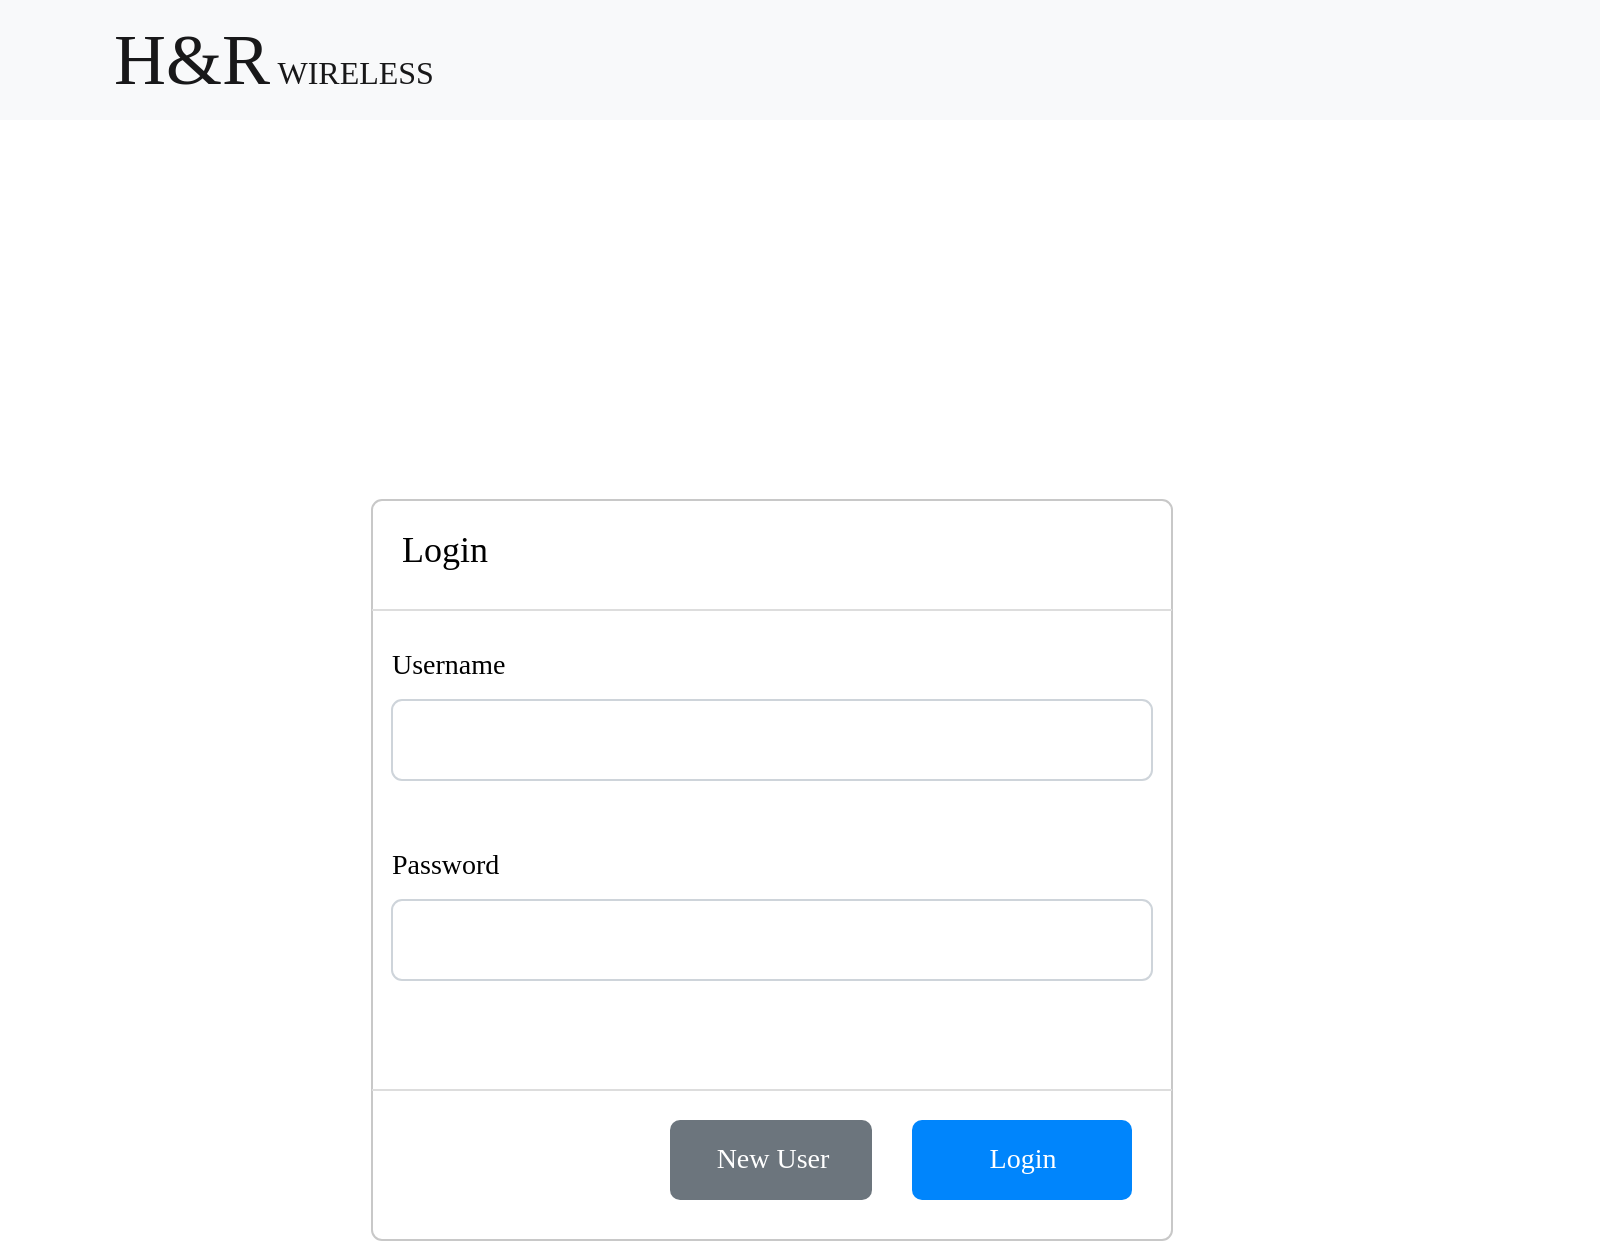 <mxfile version="15.6.2" type="device" pages="5"><diagram id="JcBxyvTrR5bgzOEV0iOX" name="User login"><mxGraphModel dx="1426" dy="794" grid="1" gridSize="10" guides="1" tooltips="1" connect="1" arrows="1" fold="1" page="1" pageScale="1" pageWidth="827" pageHeight="1169" math="0" shadow="0"><root><mxCell id="Zq0nSAIgc7Bp-BeEPaeI-0"/><mxCell id="Zq0nSAIgc7Bp-BeEPaeI-1" parent="Zq0nSAIgc7Bp-BeEPaeI-0"/><mxCell id="C_4GVmnAanyXUkYtatnq-0" value="&lt;font face=&quot;Georgia&quot;&gt;&lt;font style=&quot;font-size: 36px&quot;&gt;H&amp;amp;R&lt;/font&gt; WIRELESS&lt;/font&gt;" style="html=1;shadow=0;dashed=0;fillColor=#F8F9FA;strokeColor=none;fontSize=16;fontColor=#181819;align=left;spacing=2;spacingLeft=55;" parent="Zq0nSAIgc7Bp-BeEPaeI-1" vertex="1"><mxGeometry x="14" y="30" width="800" height="60" as="geometry"/></mxCell><mxCell id="C_4GVmnAanyXUkYtatnq-12" value="Login" style="html=1;shadow=0;dashed=0;shape=mxgraph.bootstrap.rrect;rSize=5;html=1;strokeColor=#C8C8C8;fillColor=#ffffff;whiteSpace=wrap;verticalAlign=top;align=left;fontSize=18;spacing=15;spacingTop=-5;fontFamily=Georgia;" parent="Zq0nSAIgc7Bp-BeEPaeI-1" vertex="1"><mxGeometry x="200" y="280" width="400" height="370" as="geometry"/></mxCell><mxCell id="C_4GVmnAanyXUkYtatnq-13" value="" style="shape=line;strokeColor=#dddddd;resizeWidth=1;fontFamily=Georgia;fontSize=36;fillColor=#3333FF;gradientColor=#FFFFFF;" parent="C_4GVmnAanyXUkYtatnq-12" vertex="1"><mxGeometry width="400" height="10" relative="1" as="geometry"><mxPoint y="50" as="offset"/></mxGeometry></mxCell><mxCell id="C_4GVmnAanyXUkYtatnq-15" value="Username" style="strokeColor=none;fillColor=none;resizeWidth=1;align=left;verticalAlign=top;spacing=10;fontSize=14;whiteSpace=wrap;html=1;fontFamily=Georgia;" parent="C_4GVmnAanyXUkYtatnq-12" vertex="1"><mxGeometry width="400" height="40" relative="1" as="geometry"><mxPoint y="60" as="offset"/></mxGeometry></mxCell><mxCell id="C_4GVmnAanyXUkYtatnq-16" value="" style="html=1;shadow=0;dashed=0;shape=mxgraph.bootstrap.rrect;rSize=5;strokeColor=#CED4DA;fillColor=none;align=left;verticalAlign=middle;spacing=10;fontSize=14;whiteSpace=wrap;html=1;fontFamily=Georgia;" parent="C_4GVmnAanyXUkYtatnq-12" vertex="1"><mxGeometry width="380" height="40" relative="1" as="geometry"><mxPoint x="10" y="100" as="offset"/></mxGeometry></mxCell><mxCell id="C_4GVmnAanyXUkYtatnq-17" value="Password" style="strokeColor=none;fillColor=none;resizeWidth=1;align=left;verticalAlign=top;spacing=10;fontSize=14;whiteSpace=wrap;html=1;fontFamily=Georgia;" parent="C_4GVmnAanyXUkYtatnq-12" vertex="1"><mxGeometry width="400" height="40" relative="1" as="geometry"><mxPoint y="160" as="offset"/></mxGeometry></mxCell><mxCell id="C_4GVmnAanyXUkYtatnq-19" value="" style="shape=line;strokeColor=#dddddd;resizeWidth=1;fontFamily=Georgia;fontSize=36;fillColor=#3333FF;gradientColor=#FFFFFF;" parent="C_4GVmnAanyXUkYtatnq-12" vertex="1"><mxGeometry width="400" height="10" relative="1" as="geometry"><mxPoint y="290" as="offset"/></mxGeometry></mxCell><mxCell id="C_4GVmnAanyXUkYtatnq-20" value="Login" style="html=1;shadow=0;dashed=0;shape=mxgraph.bootstrap.rrect;rSize=5;fillColor=#0085FC;strokeColor=none;fontColor=#FFFFFF;fontSize=14;fontFamily=Georgia;" parent="C_4GVmnAanyXUkYtatnq-12" vertex="1"><mxGeometry x="1" y="1" width="110" height="40" relative="1" as="geometry"><mxPoint x="-130" y="-60" as="offset"/></mxGeometry></mxCell><mxCell id="C_4GVmnAanyXUkYtatnq-21" value="New User" style="html=1;shadow=0;dashed=0;shape=mxgraph.bootstrap.rrect;rSize=5;fillColor=#6C757D;strokeColor=none;fontColor=#FFFFFF;fontSize=14;fontFamily=Georgia;" parent="C_4GVmnAanyXUkYtatnq-12" vertex="1"><mxGeometry x="1" y="1" width="101" height="40" relative="1" as="geometry"><mxPoint x="-251" y="-60" as="offset"/></mxGeometry></mxCell><mxCell id="C_4GVmnAanyXUkYtatnq-22" value="" style="html=1;shadow=0;dashed=0;shape=mxgraph.bootstrap.rrect;rSize=5;strokeColor=#CED4DA;fillColor=none;align=left;verticalAlign=middle;spacing=10;fontSize=14;whiteSpace=wrap;html=1;fontFamily=Georgia;" parent="C_4GVmnAanyXUkYtatnq-12" vertex="1"><mxGeometry x="10" y="200" width="380" height="40" as="geometry"/></mxCell></root></mxGraphModel></diagram><diagram id="Vo_9kmstHUzNhhlh7apx" name="User account"><mxGraphModel dx="1426" dy="794" grid="1" gridSize="10" guides="1" tooltips="1" connect="1" arrows="1" fold="1" page="1" pageScale="1" pageWidth="827" pageHeight="1169" math="0" shadow="0"><root><mxCell id="hEeG-gUaRlLQfTn6bs23-0"/><mxCell id="hEeG-gUaRlLQfTn6bs23-1" parent="hEeG-gUaRlLQfTn6bs23-0"/><mxCell id="qeWyuxFyZp-PaEbTSZrz-3" value="New plane" style="html=1;shadow=0;dashed=0;shape=mxgraph.bootstrap.rrect;rSize=5;strokeColor=none;strokeWidth=1;fillColor=#0085FC;fontColor=#FFFFFF;whiteSpace=wrap;align=center;verticalAlign=middle;spacingLeft=0;fontStyle=0;fontSize=16;spacing=5;" parent="hEeG-gUaRlLQfTn6bs23-1" vertex="1"><mxGeometry x="50" y="170" width="150" height="40" as="geometry"/></mxCell><mxCell id="vGr2YDgrMcKZMZ7ZanNk-0" value="&lt;font face=&quot;Georgia&quot;&gt;&lt;font style=&quot;font-size: 36px&quot;&gt;H&amp;amp;R&lt;/font&gt; WIRELESS&lt;/font&gt;" style="html=1;shadow=0;dashed=0;fillColor=#F8F9FA;strokeColor=none;fontSize=16;fontColor=#181819;align=left;spacing=2;spacingLeft=55;" parent="hEeG-gUaRlLQfTn6bs23-1" vertex="1"><mxGeometry x="14" y="30" width="800" height="60" as="geometry"/></mxCell><mxCell id="vGr2YDgrMcKZMZ7ZanNk-11" value="Welcome, Haifa" style="html=1;shadow=0;dashed=0;shape=mxgraph.bootstrap.rrect;rSize=5;strokeColor=#0085FC;strokeWidth=1;fillColor=none;fontColor=#0085FC;whiteSpace=wrap;align=center;verticalAlign=middle;spacingLeft=0;fontStyle=0;fontSize=13;spacing=5;fontFamily=Georgia;" parent="hEeG-gUaRlLQfTn6bs23-1" vertex="1"><mxGeometry x="650" y="40" width="130" height="40" as="geometry"/></mxCell><mxCell id="vGr2YDgrMcKZMZ7ZanNk-12" value="" style="html=1;shadow=0;dashed=0;shape=mxgraph.bootstrap.rrect;rSize=5;strokeColor=#DFDFDF;html=1;whiteSpace=wrap;fillColor=#ffffff;fontColor=#000000;verticalAlign=bottom;align=left;spacing=20;spacingBottom=130;fontSize=14;fontFamily=Georgia;" parent="hEeG-gUaRlLQfTn6bs23-1" vertex="1"><mxGeometry x="50" y="240" width="640" height="250" as="geometry"/></mxCell><mxCell id="vGr2YDgrMcKZMZ7ZanNk-13" value="&amp;nbsp; Family (Plan 1)" style="html=1;shadow=0;dashed=0;shape=mxgraph.bootstrap.topButton;rSize=5;perimeter=none;whiteSpace=wrap;fillColor=#868E96;strokeColor=#DFDFDF;fontColor=#DEE2E6;resizeWidth=1;fontSize=18;fontFamily=Georgia;align=left;" parent="vGr2YDgrMcKZMZ7ZanNk-12" vertex="1"><mxGeometry width="640" height="70" relative="1" as="geometry"/></mxCell><mxCell id="vGr2YDgrMcKZMZ7ZanNk-14" value="&lt;span style=&quot;font-size: 20px&quot;&gt;&lt;b&gt;3 Lines&lt;/b&gt;&lt;/span&gt;" style="perimeter=none;html=1;whiteSpace=wrap;fillColor=none;strokeColor=none;resizeWidth=1;verticalAlign=top;align=left;spacing=20;spacingTop=-10;fontSize=14;fontFamily=Georgia;" parent="vGr2YDgrMcKZMZ7ZanNk-12" vertex="1"><mxGeometry width="640" height="70" relative="1" as="geometry"><mxPoint y="70" as="offset"/></mxGeometry></mxCell><mxCell id="vGr2YDgrMcKZMZ7ZanNk-16" value="Phone Number: 414 94551&amp;nbsp; &amp;nbsp; &amp;nbsp; &amp;nbsp; &amp;nbsp; &amp;nbsp; &amp;nbsp; &amp;nbsp; &amp;nbsp; &amp;nbsp; &amp;nbsp; &amp;nbsp; &amp;nbsp; &amp;nbsp;Device: iPhone 13&amp;nbsp; &amp;nbsp; &amp;nbsp; &amp;nbsp; &amp;nbsp; &amp;nbsp; &amp;nbsp; &amp;nbsp; &amp;nbsp; &amp;nbsp; &amp;nbsp; &amp;nbsp; &amp;nbsp; Activated on: 10/25/2020&amp;nbsp;" style="strokeColor=inherit;fillColor=inherit;gradientColor=inherit;fontColor=inherit;html=1;shadow=0;dashed=0;perimeter=none;fontSize=14;whiteSpace=wrap;resizeWidth=1;align=left;spacing=10;fontFamily=Georgia;" parent="vGr2YDgrMcKZMZ7ZanNk-12" vertex="1"><mxGeometry width="640" height="30" relative="1" as="geometry"><mxPoint y="210" as="offset"/></mxGeometry></mxCell><mxCell id="vGr2YDgrMcKZMZ7ZanNk-20" value="Phone Number: 414 6335&amp;nbsp; &amp;nbsp; &amp;nbsp; &amp;nbsp; &amp;nbsp; &amp;nbsp; &amp;nbsp; &amp;nbsp; &amp;nbsp; &amp;nbsp; &amp;nbsp; &amp;nbsp; &amp;nbsp; &amp;nbsp;Device: iPhone 13 Max&amp;nbsp; &amp;nbsp; &amp;nbsp; &amp;nbsp; &amp;nbsp; &amp;nbsp; &amp;nbsp; &amp;nbsp; &amp;nbsp; Activated on: 10/25/2020&amp;nbsp;" style="strokeColor=inherit;fillColor=inherit;gradientColor=inherit;fontColor=inherit;html=1;shadow=0;dashed=0;perimeter=none;fontSize=14;whiteSpace=wrap;resizeWidth=1;align=left;spacing=10;fontFamily=Georgia;" parent="vGr2YDgrMcKZMZ7ZanNk-12" vertex="1"><mxGeometry y="137.57" width="640" height="35.59" as="geometry"/></mxCell><mxCell id="vGr2YDgrMcKZMZ7ZanNk-21" value="Phone Number: 414 4866&amp;nbsp; &amp;nbsp; &amp;nbsp; &amp;nbsp; &amp;nbsp; &amp;nbsp; &amp;nbsp; &amp;nbsp; &amp;nbsp; &amp;nbsp; &amp;nbsp; &amp;nbsp; &amp;nbsp; &amp;nbsp;Device: Samsung G21&amp;nbsp; &amp;nbsp; &amp;nbsp; &amp;nbsp; &amp;nbsp; &amp;nbsp; &amp;nbsp; &amp;nbsp; &amp;nbsp; &amp;nbsp; Activated on: 10/25/2020&amp;nbsp;" style="strokeColor=inherit;fillColor=inherit;gradientColor=inherit;fontColor=inherit;html=1;shadow=0;dashed=0;perimeter=none;fontSize=14;whiteSpace=wrap;resizeWidth=1;align=left;spacing=10;fontFamily=Georgia;" parent="vGr2YDgrMcKZMZ7ZanNk-12" vertex="1"><mxGeometry y="173.16" width="640" height="36.84" as="geometry"/></mxCell><mxCell id="vGr2YDgrMcKZMZ7ZanNk-22" value="" style="html=1;shadow=0;dashed=0;shape=mxgraph.bootstrap.rrect;rSize=5;strokeColor=#DFDFDF;html=1;whiteSpace=wrap;fillColor=#ffffff;fontColor=#000000;verticalAlign=bottom;align=left;spacing=20;spacingBottom=130;fontSize=14;fontFamily=Georgia;" parent="hEeG-gUaRlLQfTn6bs23-1" vertex="1"><mxGeometry x="50" y="510" width="640" height="190" as="geometry"/></mxCell><mxCell id="vGr2YDgrMcKZMZ7ZanNk-23" value="&amp;nbsp; Work (Plan 3)" style="html=1;shadow=0;dashed=0;shape=mxgraph.bootstrap.topButton;rSize=5;perimeter=none;whiteSpace=wrap;fillColor=#868E96;strokeColor=#DFDFDF;fontColor=#DEE2E6;resizeWidth=1;fontSize=18;fontFamily=Georgia;align=left;" parent="vGr2YDgrMcKZMZ7ZanNk-22" vertex="1"><mxGeometry width="640" height="70" relative="1" as="geometry"/></mxCell><mxCell id="vGr2YDgrMcKZMZ7ZanNk-24" value="&lt;span style=&quot;font-size: 20px&quot;&gt;&lt;b&gt;1 Lines&lt;/b&gt;&lt;/span&gt;" style="perimeter=none;html=1;whiteSpace=wrap;fillColor=none;strokeColor=none;resizeWidth=1;verticalAlign=top;align=left;spacing=20;spacingTop=-10;fontSize=14;fontFamily=Georgia;" parent="vGr2YDgrMcKZMZ7ZanNk-22" vertex="1"><mxGeometry width="640" height="70" relative="1" as="geometry"><mxPoint y="70" as="offset"/></mxGeometry></mxCell><mxCell id="vGr2YDgrMcKZMZ7ZanNk-26" value="Phone Number: 414 4848&amp;nbsp; &amp;nbsp; &amp;nbsp; &amp;nbsp; &amp;nbsp; &amp;nbsp; &amp;nbsp; &amp;nbsp; &amp;nbsp; &amp;nbsp; &amp;nbsp; &amp;nbsp; &amp;nbsp; &amp;nbsp;Device: iPhone 13 Max&amp;nbsp; &amp;nbsp; &amp;nbsp; &amp;nbsp; &amp;nbsp; &amp;nbsp; &amp;nbsp; &amp;nbsp; &amp;nbsp; Activated on: 10/25/2020&amp;nbsp;" style="strokeColor=inherit;fillColor=inherit;gradientColor=inherit;fontColor=inherit;html=1;shadow=0;dashed=0;perimeter=none;fontSize=14;whiteSpace=wrap;resizeWidth=1;align=left;spacing=10;fontFamily=Georgia;" parent="vGr2YDgrMcKZMZ7ZanNk-22" vertex="1"><mxGeometry y="135.003" width="640" height="27.048" as="geometry"/></mxCell></root></mxGraphModel></diagram><diagram id="SAp8iGawf1bN7g7occp8" name="Plan"><mxGraphModel dx="1426" dy="794" grid="1" gridSize="10" guides="1" tooltips="1" connect="1" arrows="1" fold="1" page="1" pageScale="1" pageWidth="827" pageHeight="1169" math="0" shadow="0"><root><mxCell id="S1-XZTk6qcXhrOSLuj7u-0"/><mxCell id="S1-XZTk6qcXhrOSLuj7u-1" parent="S1-XZTk6qcXhrOSLuj7u-0"/><mxCell id="I63wtNddYLg_3S630xTO-4" value="&lt;span style=&quot;font-size: 20px&quot;&gt;&lt;b&gt;3 Lines&lt;/b&gt;&lt;/span&gt;&lt;br style=&quot;font-size: 14px&quot;&gt;&lt;br style=&quot;font-size: 14px&quot;&gt;&lt;ul&gt;&lt;li&gt;5G&lt;/li&gt;&lt;li&gt;Unlimited Text and Calls&lt;/li&gt;&lt;li&gt;Unlimited Data&lt;/li&gt;&lt;li&gt;Parental Control&lt;/li&gt;&lt;li&gt;6 Months free Disney subscription&lt;/li&gt;&lt;/ul&gt;&lt;div style=&quot;text-align: center ; font-size: 15px&quot;&gt;&lt;br&gt;&lt;/div&gt;&lt;div style=&quot;text-align: center ; font-size: 15px&quot;&gt;&lt;br&gt;&lt;/div&gt;&lt;div style=&quot;text-align: center ; font-size: 15px&quot;&gt;&lt;br&gt;&lt;/div&gt;" style="html=1;shadow=0;dashed=0;shape=mxgraph.bootstrap.rrect;rSize=5;strokeColor=#0071D5;html=1;whiteSpace=wrap;fillColor=#2DC5FC;fontColor=#ffffff;verticalAlign=bottom;align=left;spacing=20;spacingBottom=0;fontSize=14;" parent="S1-XZTk6qcXhrOSLuj7u-1" vertex="1"><mxGeometry x="50" y="310" width="210" height="310" as="geometry"/></mxCell><mxCell id="I63wtNddYLg_3S630xTO-5" value="Plan 1" style="html=1;shadow=0;dashed=0;shape=mxgraph.bootstrap.topButton;rSize=5;perimeter=none;whiteSpace=wrap;fillColor=#0081F4;strokeColor=#0071D5;fontColor=#ffffff;resizeWidth=1;fontSize=18;align=left;spacing=20;" parent="I63wtNddYLg_3S630xTO-4" vertex="1"><mxGeometry width="210" height="50" relative="1" as="geometry"/></mxCell><mxCell id="5wSaY--w3ryHG_zhplax-0" value="$45.00 per line" style="html=1;shadow=0;dashed=0;shape=mxgraph.bootstrap.rrect;rSize=5;strokeColor=none;strokeWidth=1;fillColor=#6C767D;fontColor=#FFFFFF;whiteSpace=wrap;align=center;verticalAlign=middle;spacingLeft=0;fontStyle=0;fontSize=16;spacing=5;fontFamily=Georgia;" parent="I63wtNddYLg_3S630xTO-4" vertex="1"><mxGeometry x="63" y="235" width="84" height="40" as="geometry"/></mxCell><mxCell id="ewFdq-p8P-OMfJZgfBsJ-0" value="&lt;font face=&quot;Georgia&quot;&gt;&lt;font style=&quot;font-size: 36px&quot;&gt;H&amp;amp;R&lt;/font&gt; WIRELESS&lt;/font&gt;" style="html=1;shadow=0;dashed=0;fillColor=#F8F9FA;strokeColor=none;fontSize=16;fontColor=#181819;align=left;spacing=2;spacingLeft=55;" parent="S1-XZTk6qcXhrOSLuj7u-1" vertex="1"><mxGeometry x="14" y="30" width="800" height="60" as="geometry"/></mxCell><mxCell id="ewFdq-p8P-OMfJZgfBsJ-1" value="Welcome, Haifa" style="html=1;shadow=0;dashed=0;shape=mxgraph.bootstrap.rrect;rSize=5;strokeColor=#0085FC;strokeWidth=1;fillColor=none;fontColor=#0085FC;whiteSpace=wrap;align=center;verticalAlign=middle;spacingLeft=0;fontStyle=0;fontSize=13;spacing=5;fontFamily=Georgia;" parent="S1-XZTk6qcXhrOSLuj7u-1" vertex="1"><mxGeometry x="650" y="40" width="130" height="40" as="geometry"/></mxCell><mxCell id="ewFdq-p8P-OMfJZgfBsJ-2" value="New Plan" style="html=1;shadow=0;dashed=0;shape=mxgraph.bootstrap.rrect;rSize=5;strokeColor=#0085FC;strokeWidth=1;fillColor=none;fontColor=#0085FC;whiteSpace=wrap;align=center;verticalAlign=middle;spacingLeft=0;fontStyle=0;fontSize=13;spacing=5;fontFamily=Georgia;" parent="S1-XZTk6qcXhrOSLuj7u-1" vertex="1"><mxGeometry x="349" y="130" width="130" height="40" as="geometry"/></mxCell><mxCell id="ewFdq-p8P-OMfJZgfBsJ-3" value="" style="html=1;shadow=0;dashed=0;shape=mxgraph.bootstrap.rrect;rSize=5;fillColor=#E9ECEF;strokeColor=none;fontFamily=Georgia;fontSize=13;align=center;" parent="S1-XZTk6qcXhrOSLuj7u-1" vertex="1"><mxGeometry x="100" y="220" width="600" height="20" as="geometry"/></mxCell><mxCell id="5wSaY--w3ryHG_zhplax-1" value="&lt;span style=&quot;font-size: 20px&quot;&gt;&lt;b&gt;2 Lines&lt;/b&gt;&lt;/span&gt;&lt;br style=&quot;font-size: 14px&quot;&gt;&lt;ul&gt;&lt;li&gt;5G&lt;/li&gt;&lt;li&gt;Unlimited Text and Calls&lt;/li&gt;&lt;li&gt;Unlimited Data&lt;/li&gt;&lt;li&gt;Parental Control&lt;/li&gt;&lt;/ul&gt;&lt;div&gt;&lt;br&gt;&lt;/div&gt;&lt;div&gt;&lt;br&gt;&lt;/div&gt;&lt;div style=&quot;text-align: center ; font-size: 15px&quot;&gt;&lt;br&gt;&lt;/div&gt;&lt;div style=&quot;text-align: center ; font-size: 15px&quot;&gt;&lt;br&gt;&lt;/div&gt;&lt;div style=&quot;text-align: center ; font-size: 15px&quot;&gt;&lt;br&gt;&lt;/div&gt;" style="html=1;shadow=0;dashed=0;shape=mxgraph.bootstrap.rrect;rSize=5;strokeColor=#0071D5;html=1;whiteSpace=wrap;fillColor=#2DC5FC;fontColor=#ffffff;verticalAlign=bottom;align=left;spacing=20;spacingBottom=0;fontSize=14;" parent="S1-XZTk6qcXhrOSLuj7u-1" vertex="1"><mxGeometry x="309" y="310" width="210" height="310" as="geometry"/></mxCell><mxCell id="5wSaY--w3ryHG_zhplax-2" value="Plan 2" style="html=1;shadow=0;dashed=0;shape=mxgraph.bootstrap.topButton;rSize=5;perimeter=none;whiteSpace=wrap;fillColor=#0081F4;strokeColor=#0071D5;fontColor=#ffffff;resizeWidth=1;fontSize=18;align=left;spacing=20;" parent="5wSaY--w3ryHG_zhplax-1" vertex="1"><mxGeometry width="210" height="50" relative="1" as="geometry"/></mxCell><mxCell id="5wSaY--w3ryHG_zhplax-3" value="$55.00 per line" style="html=1;shadow=0;dashed=0;shape=mxgraph.bootstrap.rrect;rSize=5;strokeColor=none;strokeWidth=1;fillColor=#6C767D;fontColor=#FFFFFF;whiteSpace=wrap;align=center;verticalAlign=middle;spacingLeft=0;fontStyle=0;fontSize=16;spacing=5;fontFamily=Georgia;" parent="5wSaY--w3ryHG_zhplax-1" vertex="1"><mxGeometry x="63.0" y="235" width="84" height="40" as="geometry"/></mxCell><mxCell id="5wSaY--w3ryHG_zhplax-4" value="&lt;span style=&quot;font-size: 20px&quot;&gt;&lt;b&gt;1 Line&lt;/b&gt;&lt;/span&gt;&lt;br style=&quot;font-size: 14px&quot;&gt;&lt;br style=&quot;font-size: 14px&quot;&gt;&lt;ul&gt;&lt;li&gt;5G&lt;/li&gt;&lt;li&gt;Unlimited Text and Calls&lt;/li&gt;&lt;li&gt;50G of 5G Data&lt;/li&gt;&lt;li&gt;Parental Control&lt;/li&gt;&lt;/ul&gt;&lt;div&gt;&lt;br&gt;&lt;/div&gt;&lt;div&gt;&lt;br&gt;&lt;/div&gt;&lt;div style=&quot;text-align: center ; font-size: 15px&quot;&gt;&lt;br&gt;&lt;/div&gt;&lt;div style=&quot;text-align: center ; font-size: 15px&quot;&gt;&lt;br&gt;&lt;/div&gt;&lt;div style=&quot;text-align: center ; font-size: 15px&quot;&gt;&lt;br&gt;&lt;/div&gt;" style="html=1;shadow=0;dashed=0;shape=mxgraph.bootstrap.rrect;rSize=5;strokeColor=#0071D5;html=1;whiteSpace=wrap;fillColor=#2DC5FC;fontColor=#ffffff;verticalAlign=bottom;align=left;spacing=20;spacingBottom=0;fontSize=14;" parent="S1-XZTk6qcXhrOSLuj7u-1" vertex="1"><mxGeometry x="570" y="310" width="210" height="310" as="geometry"/></mxCell><mxCell id="5wSaY--w3ryHG_zhplax-5" value="Plan 3" style="html=1;shadow=0;dashed=0;shape=mxgraph.bootstrap.topButton;rSize=5;perimeter=none;whiteSpace=wrap;fillColor=#0081F4;strokeColor=#0071D5;fontColor=#ffffff;resizeWidth=1;fontSize=18;align=left;spacing=20;" parent="5wSaY--w3ryHG_zhplax-4" vertex="1"><mxGeometry width="210" height="50" relative="1" as="geometry"/></mxCell><mxCell id="5wSaY--w3ryHG_zhplax-6" value="$65.00 per line" style="html=1;shadow=0;dashed=0;shape=mxgraph.bootstrap.rrect;rSize=5;strokeColor=none;strokeWidth=1;fillColor=#6C767D;fontColor=#FFFFFF;whiteSpace=wrap;align=center;verticalAlign=middle;spacingLeft=0;fontStyle=0;fontSize=16;spacing=5;fontFamily=Georgia;" parent="5wSaY--w3ryHG_zhplax-4" vertex="1"><mxGeometry x="63" y="235" width="84" height="40" as="geometry"/></mxCell><mxCell id="nX_FMy1CGs3Z_BIr2FiT-0" value="Choose Plan" style="html=1;shadow=0;dashed=0;shape=mxgraph.bootstrap.rrect;rSize=5;fillColor=#2DC5FC;strokeColor=none;fontFamily=Georgia;fontSize=13;align=center;fontColor=#FFFFFF;" parent="S1-XZTk6qcXhrOSLuj7u-1" vertex="1"><mxGeometry x="100" y="220" width="150" height="20" as="geometry"/></mxCell></root></mxGraphModel></diagram><diagram id="Ipz_Reu1CHbM65_9wTTw" name="Device"><mxGraphModel dx="1426" dy="794" grid="1" gridSize="10" guides="1" tooltips="1" connect="1" arrows="1" fold="1" page="1" pageScale="1" pageWidth="827" pageHeight="1169" math="0" shadow="0"><root><mxCell id="abSPlu2sr48Fs3vt8t-g-0"/><mxCell id="abSPlu2sr48Fs3vt8t-g-1" parent="abSPlu2sr48Fs3vt8t-g-0"/><mxCell id="JPvj6rutshmmZmDMxRt4-4" value="New Plan" style="html=1;shadow=0;dashed=0;shape=mxgraph.bootstrap.rrect;rSize=5;strokeColor=#0085FC;strokeWidth=1;fillColor=none;fontColor=#0085FC;whiteSpace=wrap;align=center;verticalAlign=middle;spacingLeft=0;fontStyle=0;fontSize=13;spacing=5;fontFamily=Georgia;" parent="abSPlu2sr48Fs3vt8t-g-1" vertex="1"><mxGeometry x="349" y="130" width="130" height="40" as="geometry"/></mxCell><mxCell id="JPvj6rutshmmZmDMxRt4-7" value="&lt;span style=&quot;font-size: 20px&quot;&gt;&lt;b&gt;2 Lines and more&lt;/b&gt;&lt;/span&gt;&lt;br style=&quot;font-size: 14px&quot;&gt;&lt;br style=&quot;font-size: 14px&quot;&gt;&lt;ul&gt;&lt;li&gt;5G&lt;/li&gt;&lt;li&gt;Unlimited Text and Calls&lt;/li&gt;&lt;li&gt;Unlimited Data&lt;/li&gt;&lt;li&gt;Parental Control&lt;/li&gt;&lt;/ul&gt;&lt;div&gt;&lt;br&gt;&lt;/div&gt;&lt;div&gt;&lt;br&gt;&lt;/div&gt;&lt;div style=&quot;text-align: center ; font-size: 15px&quot;&gt;&lt;br&gt;&lt;/div&gt;&lt;div style=&quot;text-align: center ; font-size: 15px&quot;&gt;&lt;br&gt;&lt;/div&gt;&lt;div style=&quot;text-align: center ; font-size: 15px&quot;&gt;&lt;br&gt;&lt;/div&gt;" style="html=1;shadow=0;dashed=0;shape=mxgraph.bootstrap.rrect;rSize=5;strokeColor=#2DC5FC;html=1;whiteSpace=wrap;fillColor=#FFFFFF;fontColor=#ffffff;verticalAlign=bottom;align=left;spacing=20;spacingBottom=0;fontSize=14;" parent="abSPlu2sr48Fs3vt8t-g-1" vertex="1"><mxGeometry x="309" y="310" width="210" height="310" as="geometry"/></mxCell><mxCell id="JPvj6rutshmmZmDMxRt4-8" value="IPhone 13 Pro" style="html=1;shadow=0;dashed=0;shape=mxgraph.bootstrap.topButton;rSize=5;perimeter=none;whiteSpace=wrap;fillColor=#2DC5FC;strokeColor=#0071D5;fontColor=#ffffff;resizeWidth=1;fontSize=18;align=left;spacing=20;" parent="JPvj6rutshmmZmDMxRt4-7" vertex="1"><mxGeometry width="210" height="50" relative="1" as="geometry"/></mxCell><mxCell id="JPvj6rutshmmZmDMxRt4-9" value="$999" style="html=1;shadow=0;dashed=0;shape=mxgraph.bootstrap.rrect;rSize=5;strokeColor=none;strokeWidth=1;fillColor=#2DC5FC;fontColor=#FFFFFF;whiteSpace=wrap;align=center;verticalAlign=middle;spacingLeft=0;fontStyle=0;fontSize=16;spacing=5;fontFamily=Georgia;" parent="JPvj6rutshmmZmDMxRt4-7" vertex="1"><mxGeometry x="63.0" y="235" width="84" height="40" as="geometry"/></mxCell><mxCell id="jvoSoyHhsITYIMGcKaM9-0" value="" style="shape=image;verticalLabelPosition=bottom;labelBackgroundColor=#ffffff;verticalAlign=top;aspect=fixed;imageAspect=0;image=https://www.att.com/idpassets/global/devices/phones/apple/apple-iphone-13-pro-max/Carousel/sierrablue/6196D-1.png;" parent="JPvj6rutshmmZmDMxRt4-7" vertex="1"><mxGeometry x="48.17" y="60" width="113.66" height="150" as="geometry"/></mxCell><mxCell id="N6PhjKlMlLCUVd8ohwSZ-0" value="&lt;font face=&quot;Georgia&quot;&gt;&lt;font style=&quot;font-size: 36px&quot;&gt;H&amp;amp;R&lt;/font&gt; WIRELESS&lt;/font&gt;" style="html=1;shadow=0;dashed=0;fillColor=#F8F9FA;strokeColor=none;fontSize=16;fontColor=#181819;align=left;spacing=2;spacingLeft=55;" parent="abSPlu2sr48Fs3vt8t-g-1" vertex="1"><mxGeometry x="14" y="30" width="800" height="60" as="geometry"/></mxCell><mxCell id="N6PhjKlMlLCUVd8ohwSZ-1" value="Welcome, Haifa" style="html=1;shadow=0;dashed=0;shape=mxgraph.bootstrap.rrect;rSize=5;strokeColor=#0085FC;strokeWidth=1;fillColor=none;fontColor=#0085FC;whiteSpace=wrap;align=center;verticalAlign=middle;spacingLeft=0;fontStyle=0;fontSize=13;spacing=5;fontFamily=Georgia;" parent="abSPlu2sr48Fs3vt8t-g-1" vertex="1"><mxGeometry x="650" y="40" width="130" height="40" as="geometry"/></mxCell><mxCell id="jvoSoyHhsITYIMGcKaM9-3" value="&lt;span style=&quot;font-size: 20px&quot;&gt;&lt;b&gt;2 Lines and more&lt;/b&gt;&lt;/span&gt;&lt;br style=&quot;font-size: 14px&quot;&gt;&lt;br style=&quot;font-size: 14px&quot;&gt;&lt;ul&gt;&lt;li&gt;5G&lt;/li&gt;&lt;li&gt;Unlimited Text and Calls&lt;/li&gt;&lt;li&gt;Unlimited Data&lt;/li&gt;&lt;li&gt;Parental Control&lt;/li&gt;&lt;/ul&gt;&lt;div&gt;&lt;br&gt;&lt;/div&gt;&lt;div&gt;&lt;br&gt;&lt;/div&gt;&lt;div style=&quot;text-align: center ; font-size: 15px&quot;&gt;&lt;br&gt;&lt;/div&gt;&lt;div style=&quot;text-align: center ; font-size: 15px&quot;&gt;&lt;br&gt;&lt;/div&gt;&lt;div style=&quot;text-align: center ; font-size: 15px&quot;&gt;&lt;br&gt;&lt;/div&gt;" style="html=1;shadow=0;dashed=0;shape=mxgraph.bootstrap.rrect;rSize=5;strokeColor=#2DC5FC;html=1;whiteSpace=wrap;fillColor=#FFFFFF;fontColor=#ffffff;verticalAlign=bottom;align=left;spacing=20;spacingBottom=0;fontSize=14;" parent="abSPlu2sr48Fs3vt8t-g-1" vertex="1"><mxGeometry x="70" y="310" width="210" height="310" as="geometry"/></mxCell><mxCell id="jvoSoyHhsITYIMGcKaM9-4" value="IPhone 13 Max" style="html=1;shadow=0;dashed=0;shape=mxgraph.bootstrap.topButton;rSize=5;perimeter=none;whiteSpace=wrap;fillColor=#2DC5FC;strokeColor=#0071D5;fontColor=#ffffff;resizeWidth=1;fontSize=18;align=left;spacing=20;" parent="jvoSoyHhsITYIMGcKaM9-3" vertex="1"><mxGeometry width="210" height="50" relative="1" as="geometry"/></mxCell><mxCell id="jvoSoyHhsITYIMGcKaM9-5" value="$1299" style="html=1;shadow=0;dashed=0;shape=mxgraph.bootstrap.rrect;rSize=5;strokeColor=none;strokeWidth=1;fillColor=#2DC5FC;fontColor=#FFFFFF;whiteSpace=wrap;align=center;verticalAlign=middle;spacingLeft=0;fontStyle=0;fontSize=16;spacing=5;fontFamily=Georgia;" parent="jvoSoyHhsITYIMGcKaM9-3" vertex="1"><mxGeometry x="63.0" y="235" width="84" height="40" as="geometry"/></mxCell><mxCell id="jvoSoyHhsITYIMGcKaM9-6" value="" style="shape=image;verticalLabelPosition=bottom;labelBackgroundColor=#ffffff;verticalAlign=top;aspect=fixed;imageAspect=0;image=https://www.att.com/idpassets/global/devices/phones/apple/apple-iphone-13-pro-max/Carousel/sierrablue/6196D-1.png;" parent="jvoSoyHhsITYIMGcKaM9-3" vertex="1"><mxGeometry x="48.17" y="60" width="113.66" height="150" as="geometry"/></mxCell><mxCell id="jvoSoyHhsITYIMGcKaM9-7" value="&lt;span style=&quot;font-size: 20px&quot;&gt;&lt;b&gt;2 Lines and more&lt;/b&gt;&lt;/span&gt;&lt;br style=&quot;font-size: 14px&quot;&gt;&lt;br style=&quot;font-size: 14px&quot;&gt;&lt;ul&gt;&lt;li&gt;5G&lt;/li&gt;&lt;li&gt;Unlimited Text and Calls&lt;/li&gt;&lt;li&gt;Unlimited Data&lt;/li&gt;&lt;li&gt;Parental Control&lt;/li&gt;&lt;/ul&gt;&lt;div&gt;&lt;br&gt;&lt;/div&gt;&lt;div&gt;&lt;br&gt;&lt;/div&gt;&lt;div style=&quot;text-align: center ; font-size: 15px&quot;&gt;&lt;br&gt;&lt;/div&gt;&lt;div style=&quot;text-align: center ; font-size: 15px&quot;&gt;&lt;br&gt;&lt;/div&gt;&lt;div style=&quot;text-align: center ; font-size: 15px&quot;&gt;&lt;br&gt;&lt;/div&gt;" style="html=1;shadow=0;dashed=0;shape=mxgraph.bootstrap.rrect;rSize=5;strokeColor=#2DC5FC;html=1;whiteSpace=wrap;fillColor=#FFFFFF;fontColor=#ffffff;verticalAlign=bottom;align=left;spacing=20;spacingBottom=0;fontSize=14;" parent="abSPlu2sr48Fs3vt8t-g-1" vertex="1"><mxGeometry x="550" y="310" width="210" height="310" as="geometry"/></mxCell><mxCell id="jvoSoyHhsITYIMGcKaM9-8" value="IPhone 13" style="html=1;shadow=0;dashed=0;shape=mxgraph.bootstrap.topButton;rSize=5;perimeter=none;whiteSpace=wrap;fillColor=#2DC5FC;strokeColor=#0071D5;fontColor=#ffffff;resizeWidth=1;fontSize=18;align=left;spacing=20;" parent="jvoSoyHhsITYIMGcKaM9-7" vertex="1"><mxGeometry width="210" height="50" relative="1" as="geometry"/></mxCell><mxCell id="jvoSoyHhsITYIMGcKaM9-9" value="$799" style="html=1;shadow=0;dashed=0;shape=mxgraph.bootstrap.rrect;rSize=5;strokeColor=none;strokeWidth=1;fillColor=#2DC5FC;fontColor=#FFFFFF;whiteSpace=wrap;align=center;verticalAlign=middle;spacingLeft=0;fontStyle=0;fontSize=16;spacing=5;fontFamily=Georgia;" parent="jvoSoyHhsITYIMGcKaM9-7" vertex="1"><mxGeometry x="63.0" y="235" width="84" height="40" as="geometry"/></mxCell><mxCell id="jvoSoyHhsITYIMGcKaM9-11" value="" style="shape=image;verticalLabelPosition=bottom;labelBackgroundColor=#ffffff;verticalAlign=top;aspect=fixed;imageAspect=0;image=https://www.att.com/idpassets/global/devices/phones/apple/apple-iphone-13/carousel/pink/6164D-1.png;" parent="jvoSoyHhsITYIMGcKaM9-7" vertex="1"><mxGeometry x="48.17" y="60" width="113.66" height="150" as="geometry"/></mxCell><mxCell id="IQS5sJPz_WQXzGPou4LV-0" value="" style="html=1;shadow=0;dashed=0;shape=mxgraph.bootstrap.rrect;rSize=5;fillColor=#E9ECEF;strokeColor=none;fontFamily=Georgia;fontSize=13;align=center;" parent="abSPlu2sr48Fs3vt8t-g-1" vertex="1"><mxGeometry x="100" y="220" width="600" height="20" as="geometry"/></mxCell><mxCell id="-8ON5XXXuhoPvfNZqya8-0" value="Choose Phone" style="html=1;shadow=0;dashed=0;shape=mxgraph.bootstrap.rrect;rSize=5;fillColor=#2DC5FC;strokeColor=none;fontFamily=Georgia;fontSize=13;align=center;fontColor=#FFFFFF;" parent="abSPlu2sr48Fs3vt8t-g-1" vertex="1"><mxGeometry x="250" y="220" width="150" height="20" as="geometry"/></mxCell></root></mxGraphModel></diagram><diagram id="q899IemccwZjE5m46fnX" name="Phone number"><mxGraphModel dx="1426" dy="794" grid="1" gridSize="10" guides="1" tooltips="1" connect="1" arrows="1" fold="1" page="1" pageScale="1" pageWidth="827" pageHeight="1169" math="0" shadow="0"><root><mxCell id="U-CBF8fi6hgDEVg9C3iz-0"/><mxCell id="U-CBF8fi6hgDEVg9C3iz-1" parent="U-CBF8fi6hgDEVg9C3iz-0"/><mxCell id="JICu_vDO_uzNNBODR_Ls-0" value="&lt;font face=&quot;Georgia&quot;&gt;&lt;font style=&quot;font-size: 36px&quot;&gt;H&amp;amp;R&lt;/font&gt; WIRELESS&lt;/font&gt;" style="html=1;shadow=0;dashed=0;fillColor=#F8F9FA;strokeColor=none;fontSize=16;fontColor=#181819;align=left;spacing=2;spacingLeft=55;" parent="U-CBF8fi6hgDEVg9C3iz-1" vertex="1"><mxGeometry x="14" y="30" width="800" height="60" as="geometry"/></mxCell><mxCell id="DjVFGoBPNUEkO83ezm4N-0" value="New Plan" style="html=1;shadow=0;dashed=0;shape=mxgraph.bootstrap.rrect;rSize=5;strokeColor=#0085FC;strokeWidth=1;fillColor=none;fontColor=#0085FC;whiteSpace=wrap;align=center;verticalAlign=middle;spacingLeft=0;fontStyle=0;fontSize=13;spacing=5;fontFamily=Georgia;" parent="U-CBF8fi6hgDEVg9C3iz-1" vertex="1"><mxGeometry x="349" y="130" width="130" height="40" as="geometry"/></mxCell><mxCell id="I_yXnN9MPRH_nO_08mGO-0" value="" style="html=1;shadow=0;dashed=0;shape=mxgraph.bootstrap.rrect;rSize=5;fillColor=#E9ECEF;strokeColor=none;fontFamily=Georgia;fontSize=13;align=center;" parent="U-CBF8fi6hgDEVg9C3iz-1" vertex="1"><mxGeometry x="100" y="220" width="600" height="20" as="geometry"/></mxCell><mxCell id="vHs15DtnLMdJBRLn18Xq-0" value="Choose&amp;nbsp; phone number" style="html=1;shadow=0;dashed=0;shape=mxgraph.bootstrap.rrect;rSize=5;fillColor=#2DC5FC;strokeColor=none;fontFamily=Georgia;fontSize=13;align=center;fontColor=#FFFFFF;" parent="U-CBF8fi6hgDEVg9C3iz-1" vertex="1"><mxGeometry x="400" y="220" width="150" height="20" as="geometry"/></mxCell></root></mxGraphModel></diagram></mxfile>